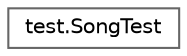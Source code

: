 digraph "Graphical Class Hierarchy"
{
 // LATEX_PDF_SIZE
  bgcolor="transparent";
  edge [fontname=Helvetica,fontsize=10,labelfontname=Helvetica,labelfontsize=10];
  node [fontname=Helvetica,fontsize=10,shape=box,height=0.2,width=0.4];
  rankdir="LR";
  Node0 [label="test.SongTest",height=0.2,width=0.4,color="grey40", fillcolor="white", style="filled",URL="$classtest_1_1_song_test.html",tooltip=" "];
}
